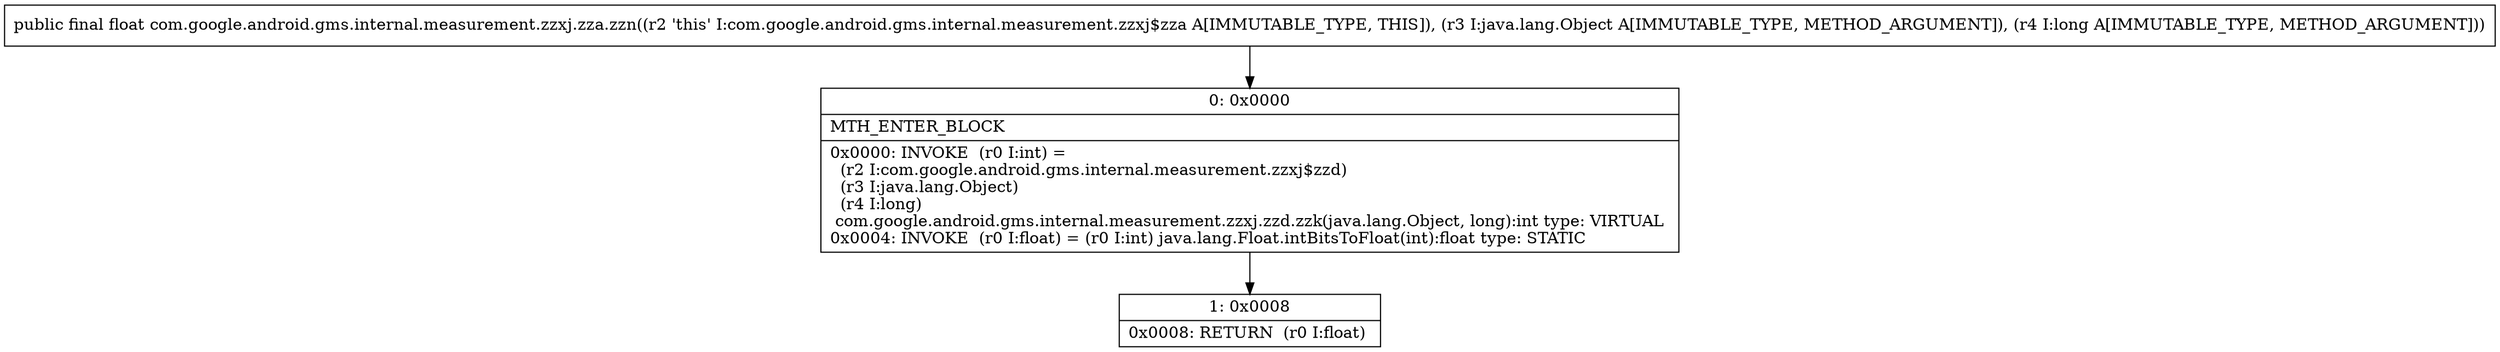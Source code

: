 digraph "CFG forcom.google.android.gms.internal.measurement.zzxj.zza.zzn(Ljava\/lang\/Object;J)F" {
Node_0 [shape=record,label="{0\:\ 0x0000|MTH_ENTER_BLOCK\l|0x0000: INVOKE  (r0 I:int) = \l  (r2 I:com.google.android.gms.internal.measurement.zzxj$zzd)\l  (r3 I:java.lang.Object)\l  (r4 I:long)\l com.google.android.gms.internal.measurement.zzxj.zzd.zzk(java.lang.Object, long):int type: VIRTUAL \l0x0004: INVOKE  (r0 I:float) = (r0 I:int) java.lang.Float.intBitsToFloat(int):float type: STATIC \l}"];
Node_1 [shape=record,label="{1\:\ 0x0008|0x0008: RETURN  (r0 I:float) \l}"];
MethodNode[shape=record,label="{public final float com.google.android.gms.internal.measurement.zzxj.zza.zzn((r2 'this' I:com.google.android.gms.internal.measurement.zzxj$zza A[IMMUTABLE_TYPE, THIS]), (r3 I:java.lang.Object A[IMMUTABLE_TYPE, METHOD_ARGUMENT]), (r4 I:long A[IMMUTABLE_TYPE, METHOD_ARGUMENT])) }"];
MethodNode -> Node_0;
Node_0 -> Node_1;
}


